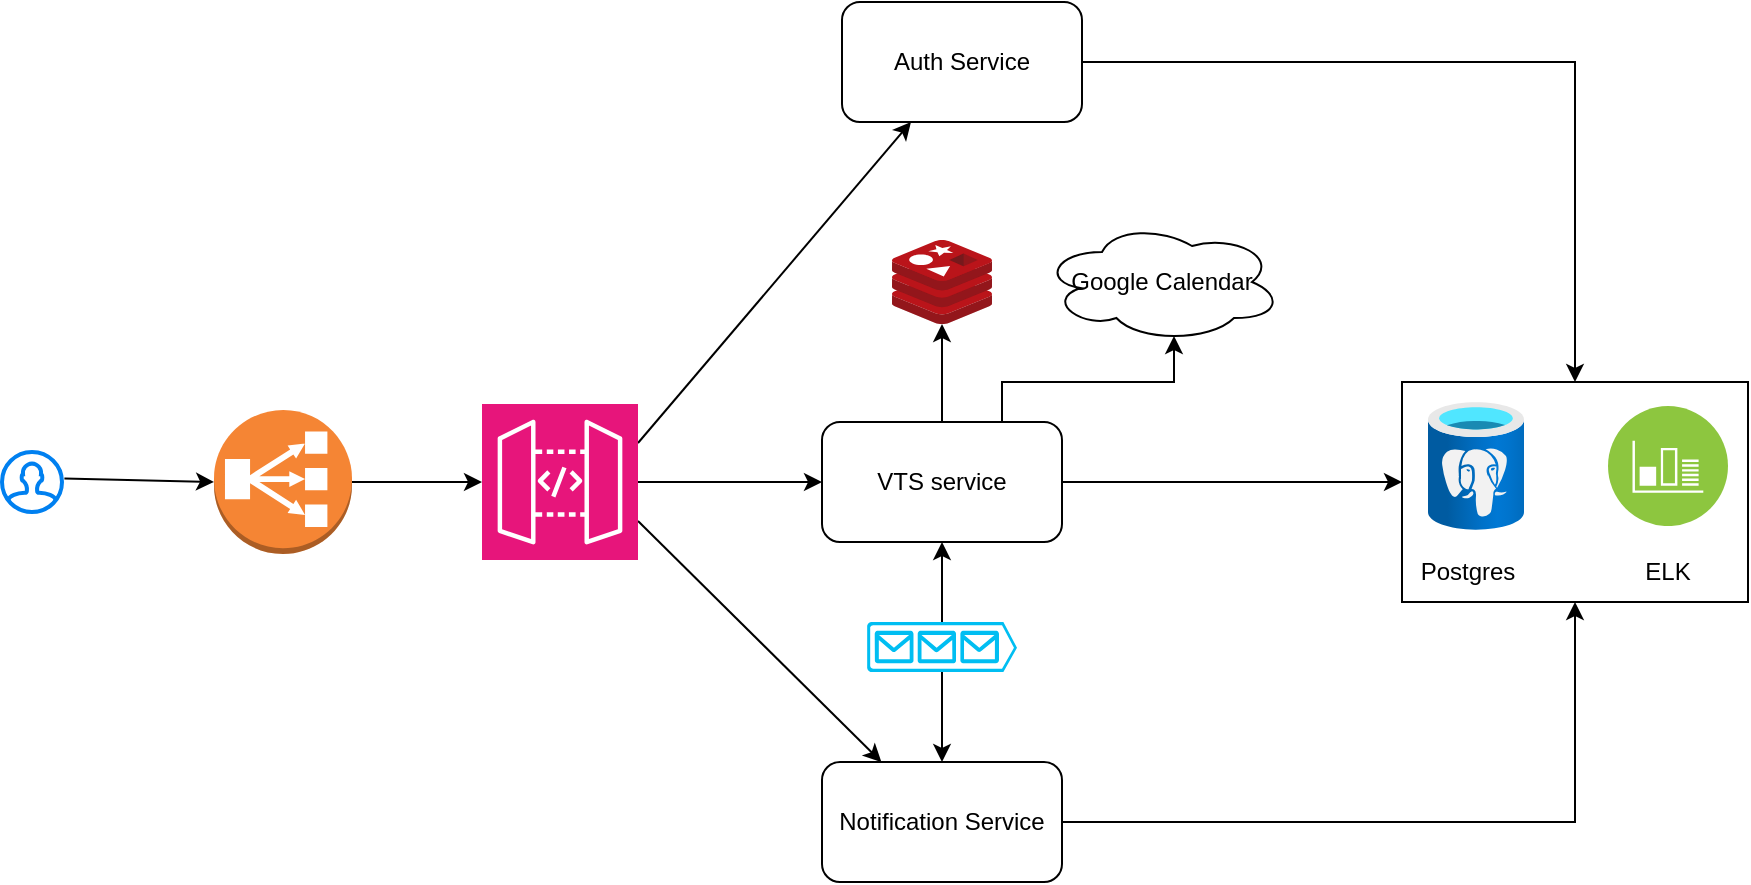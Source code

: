 <mxfile version="24.6.1" type="github">
  <diagram name="System Architecture" id="0">
    <mxGraphModel dx="1290" dy="530" grid="1" gridSize="10" guides="1" tooltips="1" connect="1" arrows="1" fold="1" page="1" pageScale="1" pageWidth="827" pageHeight="1169" math="0" shadow="0">
      <root>
        <mxCell id="0" />
        <mxCell id="1" parent="0" />
        <mxCell id="igjbyMEEiNWMMpwagLr4-57" style="edgeStyle=orthogonalEdgeStyle;rounded=0;orthogonalLoop=1;jettySize=auto;html=1;exitX=1;exitY=0.5;exitDx=0;exitDy=0;entryX=0.5;entryY=0;entryDx=0;entryDy=0;" edge="1" parent="1" source="5" target="igjbyMEEiNWMMpwagLr4-53">
          <mxGeometry relative="1" as="geometry" />
        </mxCell>
        <mxCell id="5" value="Auth Service" style="rounded=1;whiteSpace=wrap;html=1;" parent="1" vertex="1">
          <mxGeometry x="490" y="30" width="120" height="60" as="geometry" />
        </mxCell>
        <mxCell id="igjbyMEEiNWMMpwagLr4-44" value="" style="edgeStyle=orthogonalEdgeStyle;rounded=0;orthogonalLoop=1;jettySize=auto;html=1;" edge="1" parent="1" source="6" target="igjbyMEEiNWMMpwagLr4-25">
          <mxGeometry relative="1" as="geometry" />
        </mxCell>
        <mxCell id="igjbyMEEiNWMMpwagLr4-56" style="edgeStyle=orthogonalEdgeStyle;rounded=0;orthogonalLoop=1;jettySize=auto;html=1;exitX=1;exitY=0.5;exitDx=0;exitDy=0;" edge="1" parent="1" source="6">
          <mxGeometry relative="1" as="geometry">
            <mxPoint x="770" y="270" as="targetPoint" />
          </mxGeometry>
        </mxCell>
        <mxCell id="6" value="VTS service" style="rounded=1;whiteSpace=wrap;html=1;" parent="1" vertex="1">
          <mxGeometry x="480" y="240" width="120" height="60" as="geometry" />
        </mxCell>
        <mxCell id="igjbyMEEiNWMMpwagLr4-58" style="edgeStyle=orthogonalEdgeStyle;rounded=0;orthogonalLoop=1;jettySize=auto;html=1;exitX=1;exitY=0.5;exitDx=0;exitDy=0;" edge="1" parent="1" source="7" target="igjbyMEEiNWMMpwagLr4-53">
          <mxGeometry relative="1" as="geometry" />
        </mxCell>
        <mxCell id="7" value="Notification Service" style="rounded=1;whiteSpace=wrap;html=1;" parent="1" vertex="1">
          <mxGeometry x="480" y="410" width="120" height="60" as="geometry" />
        </mxCell>
        <mxCell id="12" value="Google Calendar" style="shape=cloud;whiteSpace=wrap;html=1;" parent="1" vertex="1">
          <mxGeometry x="590" y="140" width="120" height="60" as="geometry" />
        </mxCell>
        <mxCell id="13" style="exitX=1.04;exitY=0.44;exitDx=0;exitDy=0;exitPerimeter=0;entryX=0;entryY=0.5;entryDx=0;entryDy=0;entryPerimeter=0;" parent="1" source="igjbyMEEiNWMMpwagLr4-31" target="igjbyMEEiNWMMpwagLr4-30" edge="1">
          <mxGeometry relative="1" as="geometry">
            <mxPoint x="120" y="270" as="sourcePoint" />
            <mxPoint x="160.68" y="269.184" as="targetPoint" />
          </mxGeometry>
        </mxCell>
        <mxCell id="14" style="exitX=1;exitY=0.5;exitDx=0;exitDy=0;exitPerimeter=0;entryX=0;entryY=0.5;entryDx=0;entryDy=0;entryPerimeter=0;" parent="1" source="igjbyMEEiNWMMpwagLr4-30" target="igjbyMEEiNWMMpwagLr4-27" edge="1">
          <mxGeometry relative="1" as="geometry">
            <mxPoint x="260" y="270" as="sourcePoint" />
            <mxPoint x="300" y="270" as="targetPoint" />
          </mxGeometry>
        </mxCell>
        <mxCell id="15" style="exitX=1;exitY=0.25;exitDx=0;exitDy=0;exitPerimeter=0;" parent="1" source="igjbyMEEiNWMMpwagLr4-27" target="5" edge="1">
          <mxGeometry relative="1" as="geometry">
            <mxPoint x="401.481" y="247.778" as="sourcePoint" />
          </mxGeometry>
        </mxCell>
        <mxCell id="16" style="exitX=1;exitY=0.5;exitDx=0;exitDy=0;exitPerimeter=0;" parent="1" source="igjbyMEEiNWMMpwagLr4-27" target="6" edge="1">
          <mxGeometry relative="1" as="geometry">
            <mxPoint x="420" y="270" as="sourcePoint" />
          </mxGeometry>
        </mxCell>
        <mxCell id="17" style="exitX=1;exitY=0.75;exitDx=0;exitDy=0;exitPerimeter=0;" parent="1" source="igjbyMEEiNWMMpwagLr4-27" target="7" edge="1">
          <mxGeometry relative="1" as="geometry">
            <mxPoint x="401" y="292" as="sourcePoint" />
          </mxGeometry>
        </mxCell>
        <mxCell id="igjbyMEEiNWMMpwagLr4-25" value="" style="image;sketch=0;aspect=fixed;html=1;points=[];align=center;fontSize=12;image=img/lib/mscae/Cache_Redis_Product.svg;" vertex="1" parent="1">
          <mxGeometry x="515" y="149" width="50" height="42" as="geometry" />
        </mxCell>
        <mxCell id="igjbyMEEiNWMMpwagLr4-27" value="" style="sketch=0;points=[[0,0,0],[0.25,0,0],[0.5,0,0],[0.75,0,0],[1,0,0],[0,1,0],[0.25,1,0],[0.5,1,0],[0.75,1,0],[1,1,0],[0,0.25,0],[0,0.5,0],[0,0.75,0],[1,0.25,0],[1,0.5,0],[1,0.75,0]];outlineConnect=0;fontColor=#232F3E;fillColor=#E7157B;strokeColor=#ffffff;dashed=0;verticalLabelPosition=bottom;verticalAlign=top;align=center;html=1;fontSize=12;fontStyle=0;aspect=fixed;shape=mxgraph.aws4.resourceIcon;resIcon=mxgraph.aws4.api_gateway;" vertex="1" parent="1">
          <mxGeometry x="310" y="231" width="78" height="78" as="geometry" />
        </mxCell>
        <mxCell id="igjbyMEEiNWMMpwagLr4-35" value="" style="edgeStyle=orthogonalEdgeStyle;rounded=0;orthogonalLoop=1;jettySize=auto;html=1;" edge="1" parent="1" source="igjbyMEEiNWMMpwagLr4-28" target="6">
          <mxGeometry relative="1" as="geometry" />
        </mxCell>
        <mxCell id="igjbyMEEiNWMMpwagLr4-36" value="" style="edgeStyle=orthogonalEdgeStyle;rounded=0;orthogonalLoop=1;jettySize=auto;html=1;" edge="1" parent="1" source="igjbyMEEiNWMMpwagLr4-28" target="7">
          <mxGeometry relative="1" as="geometry" />
        </mxCell>
        <mxCell id="igjbyMEEiNWMMpwagLr4-28" value="" style="verticalLabelPosition=bottom;html=1;verticalAlign=top;align=center;strokeColor=none;fillColor=#00BEF2;shape=mxgraph.azure.queue_generic;pointerEvents=1;" vertex="1" parent="1">
          <mxGeometry x="502.5" y="340" width="75" height="25" as="geometry" />
        </mxCell>
        <mxCell id="igjbyMEEiNWMMpwagLr4-30" value="" style="outlineConnect=0;dashed=0;verticalLabelPosition=bottom;verticalAlign=top;align=center;html=1;shape=mxgraph.aws3.classic_load_balancer;fillColor=#F58534;gradientColor=none;" vertex="1" parent="1">
          <mxGeometry x="176" y="234" width="69" height="72" as="geometry" />
        </mxCell>
        <mxCell id="igjbyMEEiNWMMpwagLr4-31" value="" style="html=1;verticalLabelPosition=bottom;align=center;labelBackgroundColor=#ffffff;verticalAlign=top;strokeWidth=2;strokeColor=#0080F0;shadow=0;dashed=0;shape=mxgraph.ios7.icons.user;" vertex="1" parent="1">
          <mxGeometry x="70" y="255" width="30" height="30" as="geometry" />
        </mxCell>
        <mxCell id="igjbyMEEiNWMMpwagLr4-45" style="edgeStyle=orthogonalEdgeStyle;rounded=0;orthogonalLoop=1;jettySize=auto;html=1;exitX=0.75;exitY=0;exitDx=0;exitDy=0;entryX=0.55;entryY=0.95;entryDx=0;entryDy=0;entryPerimeter=0;" edge="1" parent="1" source="6" target="12">
          <mxGeometry relative="1" as="geometry" />
        </mxCell>
        <mxCell id="igjbyMEEiNWMMpwagLr4-55" value="" style="group" vertex="1" connectable="0" parent="1">
          <mxGeometry x="770" y="220" width="173" height="110" as="geometry" />
        </mxCell>
        <mxCell id="igjbyMEEiNWMMpwagLr4-53" value="" style="rounded=0;whiteSpace=wrap;html=1;" vertex="1" parent="igjbyMEEiNWMMpwagLr4-55">
          <mxGeometry width="173" height="110" as="geometry" />
        </mxCell>
        <mxCell id="igjbyMEEiNWMMpwagLr4-54" value="" style="group" vertex="1" connectable="0" parent="igjbyMEEiNWMMpwagLr4-55">
          <mxGeometry x="3" y="10" width="160" height="100" as="geometry" />
        </mxCell>
        <mxCell id="igjbyMEEiNWMMpwagLr4-50" value="" style="group" vertex="1" connectable="0" parent="igjbyMEEiNWMMpwagLr4-54">
          <mxGeometry x="10" width="150" height="64" as="geometry" />
        </mxCell>
        <mxCell id="igjbyMEEiNWMMpwagLr4-26" value="" style="image;aspect=fixed;html=1;points=[];align=center;fontSize=12;image=img/lib/azure2/databases/Azure_Database_PostgreSQL_Server.svg;" vertex="1" parent="igjbyMEEiNWMMpwagLr4-50">
          <mxGeometry width="48" height="64" as="geometry" />
        </mxCell>
        <mxCell id="igjbyMEEiNWMMpwagLr4-29" value="" style="image;aspect=fixed;perimeter=ellipsePerimeter;html=1;align=center;shadow=0;dashed=0;fontColor=#4277BB;labelBackgroundColor=default;fontSize=12;spacingTop=3;image=img/lib/ibm/infrastructure/monitoring_logging.svg;" vertex="1" parent="igjbyMEEiNWMMpwagLr4-50">
          <mxGeometry x="90" y="2" width="60" height="60" as="geometry" />
        </mxCell>
        <mxCell id="igjbyMEEiNWMMpwagLr4-51" value="Postgres" style="text;html=1;align=center;verticalAlign=middle;whiteSpace=wrap;rounded=0;" vertex="1" parent="igjbyMEEiNWMMpwagLr4-54">
          <mxGeometry y="70" width="60" height="30" as="geometry" />
        </mxCell>
        <mxCell id="igjbyMEEiNWMMpwagLr4-52" value="ELK" style="text;html=1;align=center;verticalAlign=middle;whiteSpace=wrap;rounded=0;" vertex="1" parent="igjbyMEEiNWMMpwagLr4-54">
          <mxGeometry x="100" y="70" width="60" height="30" as="geometry" />
        </mxCell>
      </root>
    </mxGraphModel>
  </diagram>
</mxfile>
